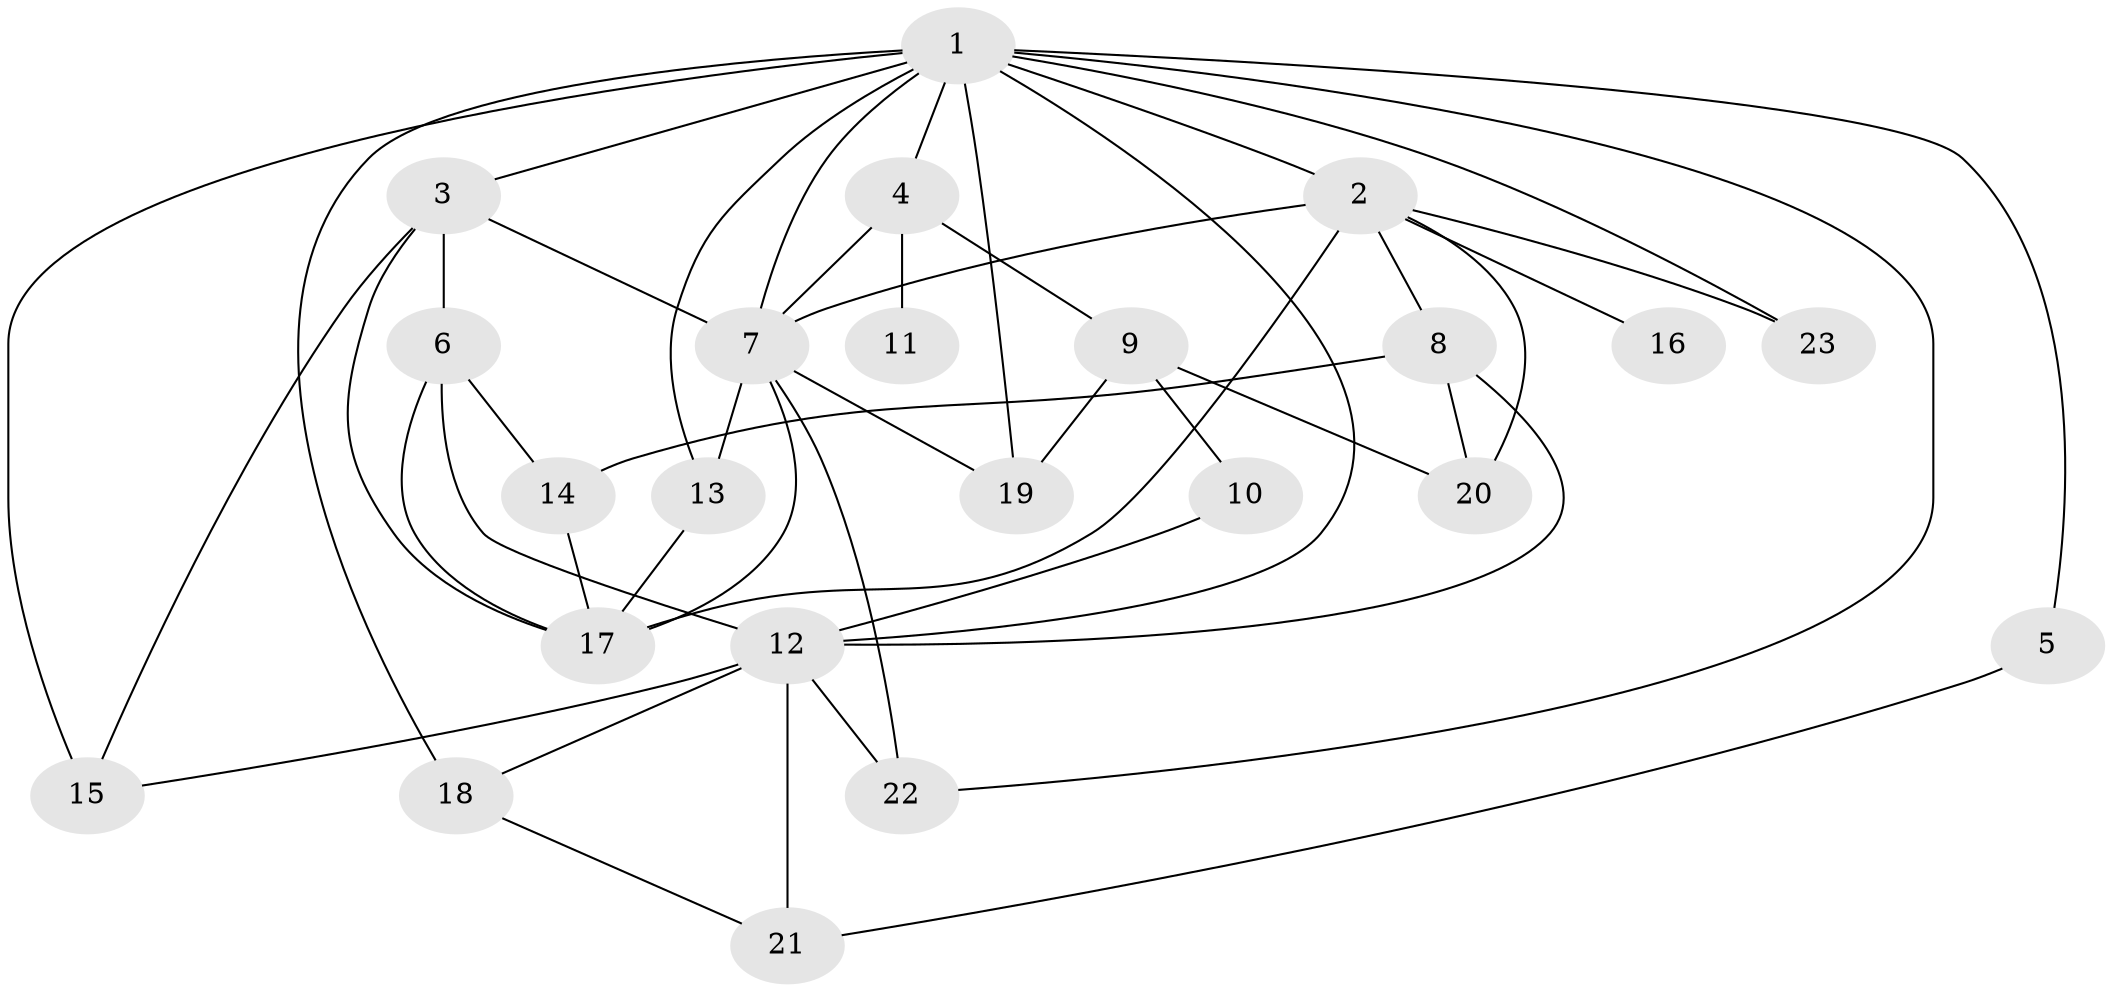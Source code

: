 // original degree distribution, {6: 0.05333333333333334, 5: 0.10666666666666667, 7: 0.013333333333333334, 3: 0.30666666666666664, 2: 0.25333333333333335, 4: 0.10666666666666667, 1: 0.16}
// Generated by graph-tools (version 1.1) at 2025/49/03/04/25 22:49:14]
// undirected, 23 vertices, 47 edges
graph export_dot {
  node [color=gray90,style=filled];
  1;
  2;
  3;
  4;
  5;
  6;
  7;
  8;
  9;
  10;
  11;
  12;
  13;
  14;
  15;
  16;
  17;
  18;
  19;
  20;
  21;
  22;
  23;
  1 -- 2 [weight=2.0];
  1 -- 3 [weight=1.0];
  1 -- 4 [weight=1.0];
  1 -- 5 [weight=1.0];
  1 -- 7 [weight=3.0];
  1 -- 12 [weight=2.0];
  1 -- 13 [weight=1.0];
  1 -- 15 [weight=1.0];
  1 -- 18 [weight=2.0];
  1 -- 19 [weight=2.0];
  1 -- 22 [weight=1.0];
  1 -- 23 [weight=1.0];
  2 -- 7 [weight=2.0];
  2 -- 8 [weight=1.0];
  2 -- 16 [weight=1.0];
  2 -- 17 [weight=1.0];
  2 -- 20 [weight=1.0];
  2 -- 23 [weight=1.0];
  3 -- 6 [weight=3.0];
  3 -- 7 [weight=1.0];
  3 -- 15 [weight=1.0];
  3 -- 17 [weight=1.0];
  4 -- 7 [weight=1.0];
  4 -- 9 [weight=2.0];
  4 -- 11 [weight=1.0];
  5 -- 21 [weight=1.0];
  6 -- 12 [weight=2.0];
  6 -- 14 [weight=1.0];
  6 -- 17 [weight=1.0];
  7 -- 13 [weight=2.0];
  7 -- 17 [weight=1.0];
  7 -- 19 [weight=1.0];
  7 -- 22 [weight=1.0];
  8 -- 12 [weight=1.0];
  8 -- 14 [weight=1.0];
  8 -- 20 [weight=1.0];
  9 -- 10 [weight=1.0];
  9 -- 19 [weight=1.0];
  9 -- 20 [weight=1.0];
  10 -- 12 [weight=1.0];
  12 -- 15 [weight=1.0];
  12 -- 18 [weight=1.0];
  12 -- 21 [weight=1.0];
  12 -- 22 [weight=1.0];
  13 -- 17 [weight=1.0];
  14 -- 17 [weight=1.0];
  18 -- 21 [weight=1.0];
}
